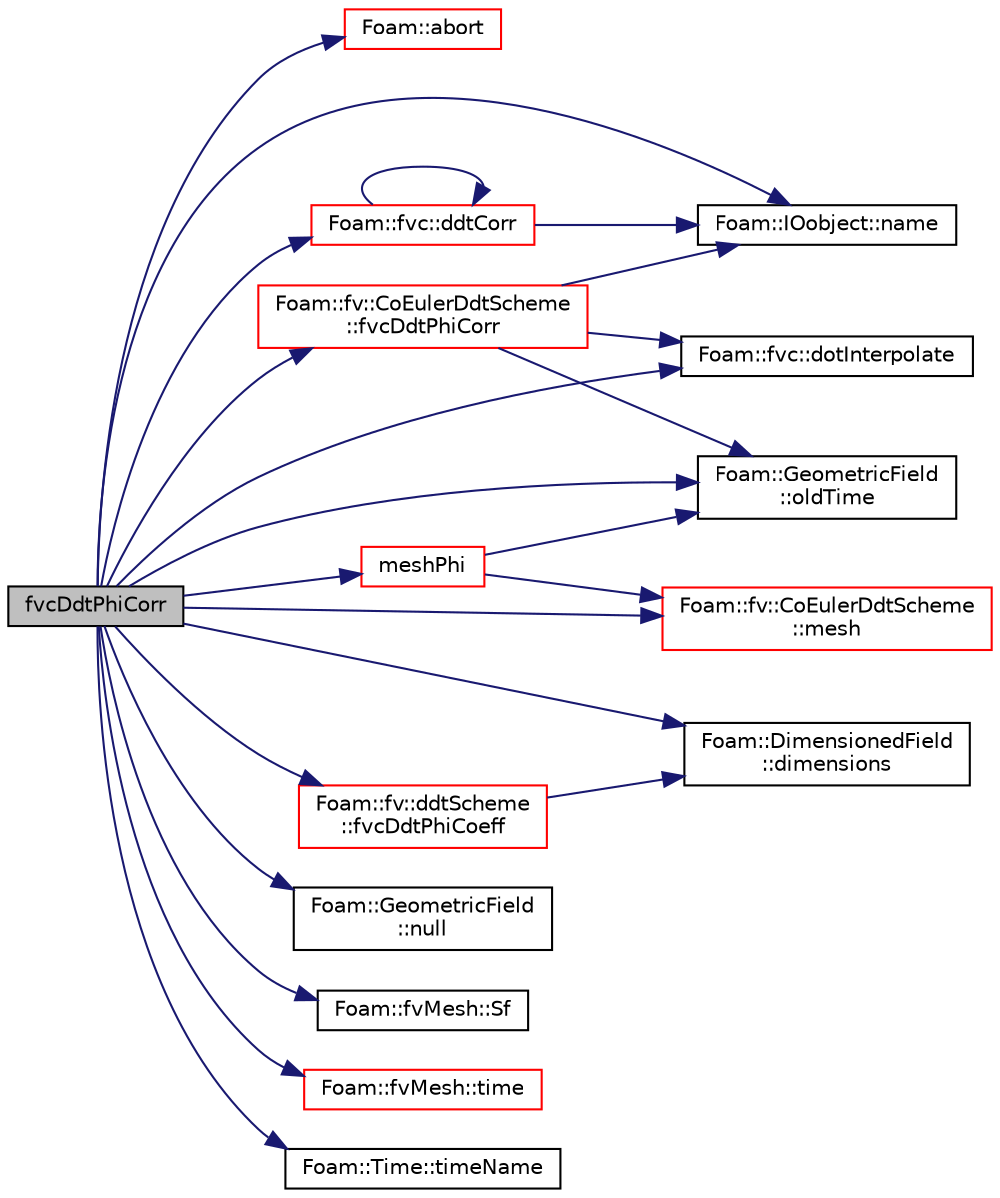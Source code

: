 digraph "fvcDdtPhiCorr"
{
  bgcolor="transparent";
  edge [fontname="Helvetica",fontsize="10",labelfontname="Helvetica",labelfontsize="10"];
  node [fontname="Helvetica",fontsize="10",shape=record];
  rankdir="LR";
  Node1197 [label="fvcDdtPhiCorr",height=0.2,width=0.4,color="black", fillcolor="grey75", style="filled", fontcolor="black"];
  Node1197 -> Node1198 [color="midnightblue",fontsize="10",style="solid",fontname="Helvetica"];
  Node1198 [label="Foam::abort",height=0.2,width=0.4,color="red",URL="$a21851.html#a447107a607d03e417307c203fa5fb44b"];
  Node1197 -> Node1243 [color="midnightblue",fontsize="10",style="solid",fontname="Helvetica"];
  Node1243 [label="Foam::fvc::ddtCorr",height=0.2,width=0.4,color="red",URL="$a21861.html#a62752eff998bc6e471deab75616e34d5"];
  Node1243 -> Node1250 [color="midnightblue",fontsize="10",style="solid",fontname="Helvetica"];
  Node1250 [label="Foam::IOobject::name",height=0.2,width=0.4,color="black",URL="$a27249.html#acc80e00a8ac919288fb55bd14cc88bf6",tooltip="Return name. "];
  Node1243 -> Node1243 [color="midnightblue",fontsize="10",style="solid",fontname="Helvetica"];
  Node1197 -> Node1251 [color="midnightblue",fontsize="10",style="solid",fontname="Helvetica"];
  Node1251 [label="Foam::DimensionedField\l::dimensions",height=0.2,width=0.4,color="black",URL="$a27497.html#a512673c2674ca2d38885f1bb5f6994fb",tooltip="Return dimensions. "];
  Node1197 -> Node1252 [color="midnightblue",fontsize="10",style="solid",fontname="Helvetica"];
  Node1252 [label="Foam::fvc::dotInterpolate",height=0.2,width=0.4,color="black",URL="$a21861.html#a7a1e652d9529ab4d174f463747fe10b0",tooltip="Interpolate field onto faces. "];
  Node1197 -> Node1253 [color="midnightblue",fontsize="10",style="solid",fontname="Helvetica"];
  Node1253 [label="Foam::fv::ddtScheme\l::fvcDdtPhiCoeff",height=0.2,width=0.4,color="red",URL="$a23301.html#adaa5c26dbfd2851be994f2e32f3274d1"];
  Node1253 -> Node1251 [color="midnightblue",fontsize="10",style="solid",fontname="Helvetica"];
  Node1197 -> Node1273 [color="midnightblue",fontsize="10",style="solid",fontname="Helvetica"];
  Node1273 [label="Foam::fv::CoEulerDdtScheme\l::fvcDdtPhiCorr",height=0.2,width=0.4,color="red",URL="$a23289.html#a33f5cdb166b94225746ffebc3da4f759"];
  Node1273 -> Node1252 [color="midnightblue",fontsize="10",style="solid",fontname="Helvetica"];
  Node1273 -> Node1250 [color="midnightblue",fontsize="10",style="solid",fontname="Helvetica"];
  Node1273 -> Node1276 [color="midnightblue",fontsize="10",style="solid",fontname="Helvetica"];
  Node1276 [label="Foam::GeometricField\l::oldTime",height=0.2,width=0.4,color="black",URL="$a23249.html#a2f51be6de19012555f923b0902d64135",tooltip="Return old time field. "];
  Node1197 -> Node1277 [color="midnightblue",fontsize="10",style="solid",fontname="Helvetica"];
  Node1277 [label="Foam::fv::CoEulerDdtScheme\l::mesh",height=0.2,width=0.4,color="red",URL="$a23289.html#a470f06cfb9b6ee887cd85d63de275607",tooltip="Return mesh reference. "];
  Node1197 -> Node1288 [color="midnightblue",fontsize="10",style="solid",fontname="Helvetica"];
  Node1288 [label="meshPhi",height=0.2,width=0.4,color="red",URL="$a23293.html#ab9b3ec36b13f0ff78f35c1f7e43729a0"];
  Node1288 -> Node1277 [color="midnightblue",fontsize="10",style="solid",fontname="Helvetica"];
  Node1288 -> Node1276 [color="midnightblue",fontsize="10",style="solid",fontname="Helvetica"];
  Node1197 -> Node1250 [color="midnightblue",fontsize="10",style="solid",fontname="Helvetica"];
  Node1197 -> Node1297 [color="midnightblue",fontsize="10",style="solid",fontname="Helvetica"];
  Node1297 [label="Foam::GeometricField\l::null",height=0.2,width=0.4,color="black",URL="$a23249.html#ac8e78b2b70fc0c890aedf7cde2c712f1",tooltip="Return a null geometric field. "];
  Node1197 -> Node1276 [color="midnightblue",fontsize="10",style="solid",fontname="Helvetica"];
  Node1197 -> Node1298 [color="midnightblue",fontsize="10",style="solid",fontname="Helvetica"];
  Node1298 [label="Foam::fvMesh::Sf",height=0.2,width=0.4,color="black",URL="$a23593.html#a9dd61db5922c82527289434350fa0f17",tooltip="Return cell face area vectors. "];
  Node1197 -> Node1290 [color="midnightblue",fontsize="10",style="solid",fontname="Helvetica"];
  Node1290 [label="Foam::fvMesh::time",height=0.2,width=0.4,color="red",URL="$a23593.html#a0d94096809fe3376b29a2a29ca11bb18",tooltip="Return the top-level database. "];
  Node1197 -> Node1299 [color="midnightblue",fontsize="10",style="solid",fontname="Helvetica"];
  Node1299 [label="Foam::Time::timeName",height=0.2,width=0.4,color="black",URL="$a27457.html#a5ae6a110de1b22323e19a46943c7f0c1",tooltip="Return time name of given scalar time. "];
}
